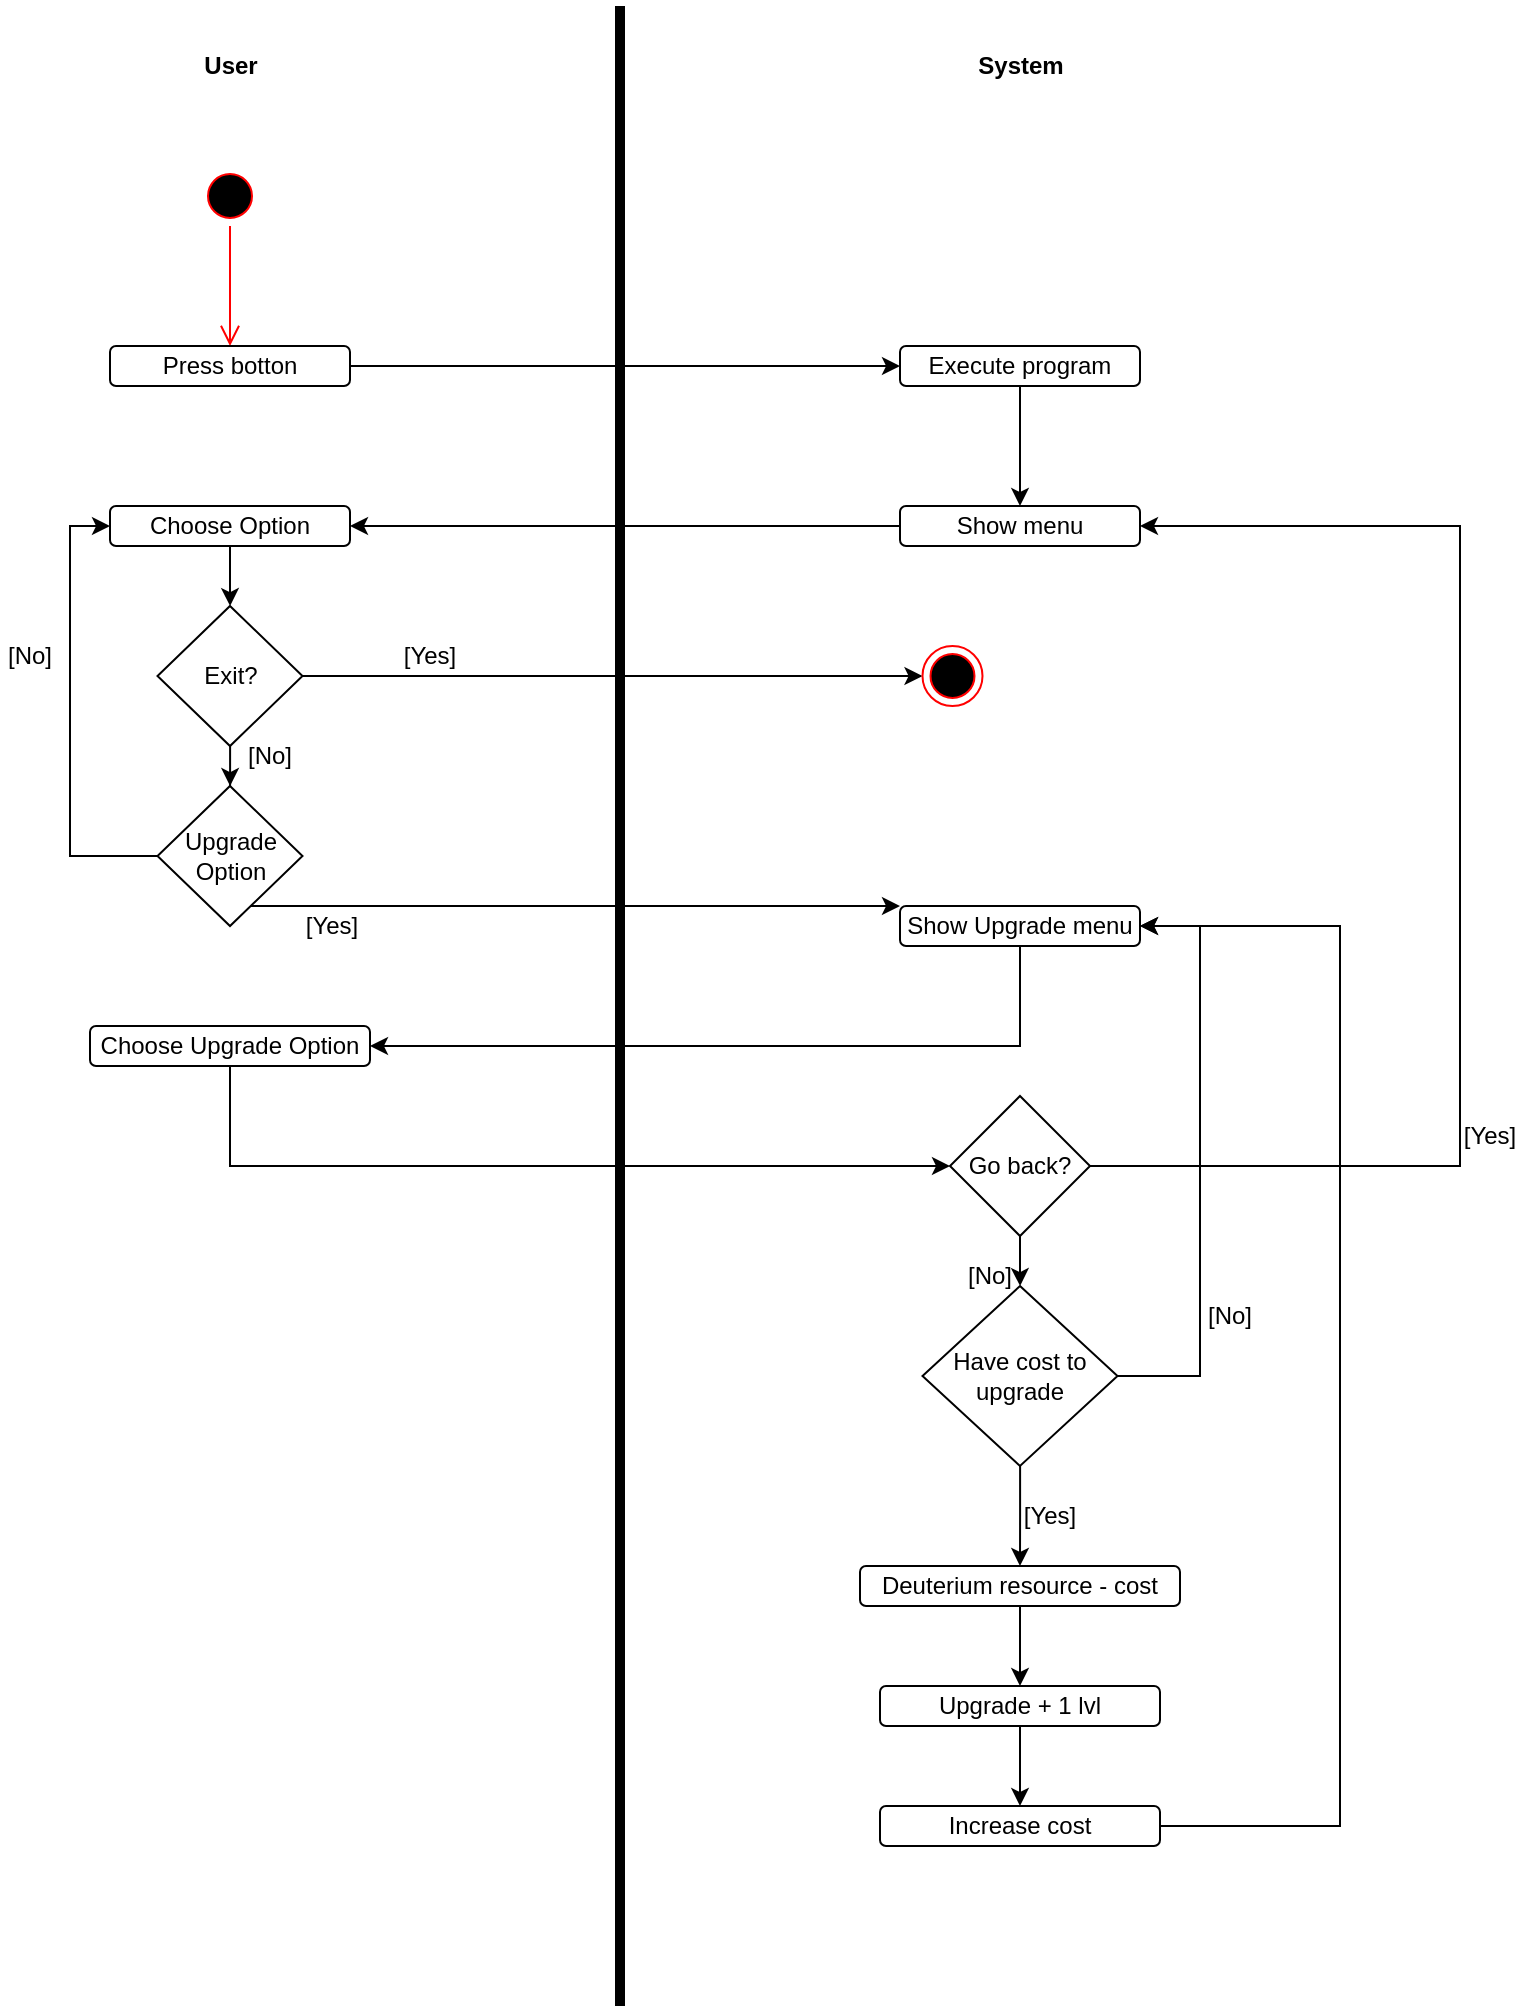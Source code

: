 <mxfile version="18.0.5" type="device"><diagram id="R0LTwF3QoU8q_3BPVLuM" name="Page-1"><mxGraphModel dx="1422" dy="747" grid="1" gridSize="10" guides="1" tooltips="1" connect="1" arrows="1" fold="1" page="1" pageScale="1" pageWidth="827" pageHeight="1169" math="0" shadow="0"><root><mxCell id="0"/><mxCell id="1" parent="0"/><mxCell id="nV2s0oYo6GZ7Bo3WkzMd-1" value="" style="ellipse;html=1;shape=startState;fillColor=#000000;strokeColor=#ff0000;" parent="1" vertex="1"><mxGeometry x="190" y="120" width="30" height="30" as="geometry"/></mxCell><mxCell id="nV2s0oYo6GZ7Bo3WkzMd-2" value="" style="edgeStyle=orthogonalEdgeStyle;html=1;verticalAlign=bottom;endArrow=open;endSize=8;strokeColor=#ff0000;rounded=0;" parent="1" source="nV2s0oYo6GZ7Bo3WkzMd-1" target="nV2s0oYo6GZ7Bo3WkzMd-6" edge="1"><mxGeometry relative="1" as="geometry"><mxPoint x="205" y="200" as="targetPoint"/></mxGeometry></mxCell><mxCell id="nV2s0oYo6GZ7Bo3WkzMd-3" value="&lt;b&gt;User&lt;/b&gt;" style="text;html=1;align=center;verticalAlign=middle;resizable=0;points=[];autosize=1;strokeColor=none;fillColor=none;" parent="1" vertex="1"><mxGeometry x="185" y="60" width="40" height="20" as="geometry"/></mxCell><mxCell id="nV2s0oYo6GZ7Bo3WkzMd-4" value="&lt;b&gt;System&lt;/b&gt;" style="text;html=1;align=center;verticalAlign=middle;resizable=0;points=[];autosize=1;strokeColor=none;fillColor=none;" parent="1" vertex="1"><mxGeometry x="570" y="60" width="60" height="20" as="geometry"/></mxCell><mxCell id="nV2s0oYo6GZ7Bo3WkzMd-5" value="" style="endArrow=none;html=1;rounded=0;strokeWidth=5;" parent="1" edge="1"><mxGeometry width="50" height="50" relative="1" as="geometry"><mxPoint x="400" y="1040" as="sourcePoint"/><mxPoint x="400" y="40" as="targetPoint"/></mxGeometry></mxCell><mxCell id="nV2s0oYo6GZ7Bo3WkzMd-10" style="edgeStyle=orthogonalEdgeStyle;rounded=0;orthogonalLoop=1;jettySize=auto;html=1;strokeWidth=1;" parent="1" source="nV2s0oYo6GZ7Bo3WkzMd-6" target="nV2s0oYo6GZ7Bo3WkzMd-8" edge="1"><mxGeometry relative="1" as="geometry"/></mxCell><mxCell id="nV2s0oYo6GZ7Bo3WkzMd-6" value="Press botton" style="rounded=1;whiteSpace=wrap;html=1;" parent="1" vertex="1"><mxGeometry x="145" y="210" width="120" height="20" as="geometry"/></mxCell><mxCell id="9AJIoPl907BUslkQMHCT-12" style="edgeStyle=orthogonalEdgeStyle;rounded=0;orthogonalLoop=1;jettySize=auto;html=1;" edge="1" parent="1" source="nV2s0oYo6GZ7Bo3WkzMd-7" target="9AJIoPl907BUslkQMHCT-11"><mxGeometry relative="1" as="geometry"/></mxCell><mxCell id="nV2s0oYo6GZ7Bo3WkzMd-7" value="Choose Option " style="rounded=1;whiteSpace=wrap;html=1;" parent="1" vertex="1"><mxGeometry x="145" y="290" width="120" height="20" as="geometry"/></mxCell><mxCell id="nV2s0oYo6GZ7Bo3WkzMd-11" style="edgeStyle=orthogonalEdgeStyle;rounded=0;orthogonalLoop=1;jettySize=auto;html=1;strokeWidth=1;" parent="1" source="nV2s0oYo6GZ7Bo3WkzMd-8" target="nV2s0oYo6GZ7Bo3WkzMd-9" edge="1"><mxGeometry relative="1" as="geometry"/></mxCell><mxCell id="nV2s0oYo6GZ7Bo3WkzMd-8" value="Execute program" style="rounded=1;whiteSpace=wrap;html=1;" parent="1" vertex="1"><mxGeometry x="540" y="210" width="120" height="20" as="geometry"/></mxCell><mxCell id="nV2s0oYo6GZ7Bo3WkzMd-12" style="edgeStyle=orthogonalEdgeStyle;rounded=0;orthogonalLoop=1;jettySize=auto;html=1;strokeWidth=1;" parent="1" source="nV2s0oYo6GZ7Bo3WkzMd-9" target="nV2s0oYo6GZ7Bo3WkzMd-7" edge="1"><mxGeometry relative="1" as="geometry"/></mxCell><mxCell id="nV2s0oYo6GZ7Bo3WkzMd-9" value="Show menu" style="rounded=1;whiteSpace=wrap;html=1;" parent="1" vertex="1"><mxGeometry x="540" y="290" width="120" height="20" as="geometry"/></mxCell><mxCell id="nV2s0oYo6GZ7Bo3WkzMd-15" style="edgeStyle=orthogonalEdgeStyle;rounded=0;orthogonalLoop=1;jettySize=auto;html=1;strokeWidth=1;entryX=0;entryY=0.5;entryDx=0;entryDy=0;" parent="1" source="nV2s0oYo6GZ7Bo3WkzMd-13" target="nV2s0oYo6GZ7Bo3WkzMd-7" edge="1"><mxGeometry relative="1" as="geometry"><Array as="points"><mxPoint x="125" y="465"/><mxPoint x="125" y="300"/></Array></mxGeometry></mxCell><mxCell id="nV2s0oYo6GZ7Bo3WkzMd-18" style="edgeStyle=orthogonalEdgeStyle;rounded=0;orthogonalLoop=1;jettySize=auto;html=1;strokeWidth=1;" parent="1" source="nV2s0oYo6GZ7Bo3WkzMd-13" target="nV2s0oYo6GZ7Bo3WkzMd-17" edge="1"><mxGeometry relative="1" as="geometry"><Array as="points"><mxPoint x="205" y="500"/></Array></mxGeometry></mxCell><mxCell id="nV2s0oYo6GZ7Bo3WkzMd-13" value="Upgrade Option" style="rhombus;whiteSpace=wrap;html=1;" parent="1" vertex="1"><mxGeometry x="168.75" y="430" width="72.5" height="70" as="geometry"/></mxCell><mxCell id="nV2s0oYo6GZ7Bo3WkzMd-16" value="[No]" style="text;html=1;strokeColor=none;fillColor=none;align=center;verticalAlign=middle;whiteSpace=wrap;rounded=0;" parent="1" vertex="1"><mxGeometry x="90" y="360" width="30" height="10" as="geometry"/></mxCell><mxCell id="nV2s0oYo6GZ7Bo3WkzMd-23" style="edgeStyle=orthogonalEdgeStyle;rounded=0;orthogonalLoop=1;jettySize=auto;html=1;strokeWidth=1;" parent="1" source="nV2s0oYo6GZ7Bo3WkzMd-17" target="nV2s0oYo6GZ7Bo3WkzMd-22" edge="1"><mxGeometry relative="1" as="geometry"><Array as="points"><mxPoint x="600" y="560"/></Array></mxGeometry></mxCell><mxCell id="nV2s0oYo6GZ7Bo3WkzMd-17" value="Show Upgrade menu" style="rounded=1;whiteSpace=wrap;html=1;" parent="1" vertex="1"><mxGeometry x="540" y="490" width="120" height="20" as="geometry"/></mxCell><mxCell id="nV2s0oYo6GZ7Bo3WkzMd-19" value="[Yes]" style="text;html=1;strokeColor=none;fillColor=none;align=center;verticalAlign=middle;whiteSpace=wrap;rounded=0;" parent="1" vertex="1"><mxGeometry x="241.25" y="495" width="30" height="10" as="geometry"/></mxCell><mxCell id="9AJIoPl907BUslkQMHCT-4" style="edgeStyle=orthogonalEdgeStyle;rounded=0;orthogonalLoop=1;jettySize=auto;html=1;" edge="1" parent="1" source="nV2s0oYo6GZ7Bo3WkzMd-22" target="9AJIoPl907BUslkQMHCT-3"><mxGeometry relative="1" as="geometry"><Array as="points"><mxPoint x="205" y="620"/></Array></mxGeometry></mxCell><mxCell id="nV2s0oYo6GZ7Bo3WkzMd-22" value="Choose Upgrade Option " style="rounded=1;whiteSpace=wrap;html=1;" parent="1" vertex="1"><mxGeometry x="135" y="550" width="140" height="20" as="geometry"/></mxCell><mxCell id="nV2s0oYo6GZ7Bo3WkzMd-28" style="edgeStyle=orthogonalEdgeStyle;rounded=0;orthogonalLoop=1;jettySize=auto;html=1;strokeWidth=1;" parent="1" source="nV2s0oYo6GZ7Bo3WkzMd-26" target="nV2s0oYo6GZ7Bo3WkzMd-17" edge="1"><mxGeometry relative="1" as="geometry"><Array as="points"><mxPoint x="690" y="725"/><mxPoint x="690" y="500"/></Array></mxGeometry></mxCell><mxCell id="nV2s0oYo6GZ7Bo3WkzMd-40" style="edgeStyle=orthogonalEdgeStyle;rounded=0;orthogonalLoop=1;jettySize=auto;html=1;strokeWidth=1;" parent="1" source="nV2s0oYo6GZ7Bo3WkzMd-26" target="nV2s0oYo6GZ7Bo3WkzMd-35" edge="1"><mxGeometry relative="1" as="geometry"/></mxCell><mxCell id="nV2s0oYo6GZ7Bo3WkzMd-26" value="Have cost to upgrade" style="rhombus;whiteSpace=wrap;html=1;" parent="1" vertex="1"><mxGeometry x="551.25" y="680" width="97.5" height="90" as="geometry"/></mxCell><mxCell id="nV2s0oYo6GZ7Bo3WkzMd-29" value="[No]" style="text;html=1;strokeColor=none;fillColor=none;align=center;verticalAlign=middle;whiteSpace=wrap;rounded=0;" parent="1" vertex="1"><mxGeometry x="690" y="690" width="30" height="10" as="geometry"/></mxCell><mxCell id="nV2s0oYo6GZ7Bo3WkzMd-39" style="edgeStyle=orthogonalEdgeStyle;rounded=0;orthogonalLoop=1;jettySize=auto;html=1;strokeWidth=1;" parent="1" source="nV2s0oYo6GZ7Bo3WkzMd-30" target="nV2s0oYo6GZ7Bo3WkzMd-33" edge="1"><mxGeometry relative="1" as="geometry"/></mxCell><mxCell id="nV2s0oYo6GZ7Bo3WkzMd-30" value="Upgrade + 1 lvl" style="rounded=1;whiteSpace=wrap;html=1;" parent="1" vertex="1"><mxGeometry x="530" y="880" width="140" height="20" as="geometry"/></mxCell><mxCell id="nV2s0oYo6GZ7Bo3WkzMd-32" value="[Yes]" style="text;html=1;strokeColor=none;fillColor=none;align=center;verticalAlign=middle;whiteSpace=wrap;rounded=0;" parent="1" vertex="1"><mxGeometry x="600" y="790" width="30" height="10" as="geometry"/></mxCell><mxCell id="nV2s0oYo6GZ7Bo3WkzMd-41" style="edgeStyle=orthogonalEdgeStyle;rounded=0;orthogonalLoop=1;jettySize=auto;html=1;strokeWidth=1;" parent="1" source="nV2s0oYo6GZ7Bo3WkzMd-33" target="nV2s0oYo6GZ7Bo3WkzMd-17" edge="1"><mxGeometry relative="1" as="geometry"><Array as="points"><mxPoint x="760" y="950"/><mxPoint x="760" y="500"/></Array></mxGeometry></mxCell><mxCell id="nV2s0oYo6GZ7Bo3WkzMd-33" value="Increase cost" style="rounded=1;whiteSpace=wrap;html=1;" parent="1" vertex="1"><mxGeometry x="530" y="940" width="140" height="20" as="geometry"/></mxCell><mxCell id="nV2s0oYo6GZ7Bo3WkzMd-38" style="edgeStyle=orthogonalEdgeStyle;rounded=0;orthogonalLoop=1;jettySize=auto;html=1;strokeWidth=1;" parent="1" source="nV2s0oYo6GZ7Bo3WkzMd-35" target="nV2s0oYo6GZ7Bo3WkzMd-30" edge="1"><mxGeometry relative="1" as="geometry"/></mxCell><mxCell id="nV2s0oYo6GZ7Bo3WkzMd-35" value="Deuterium resource - cost" style="rounded=1;whiteSpace=wrap;html=1;" parent="1" vertex="1"><mxGeometry x="520" y="820" width="160" height="20" as="geometry"/></mxCell><mxCell id="9AJIoPl907BUslkQMHCT-5" style="edgeStyle=orthogonalEdgeStyle;rounded=0;orthogonalLoop=1;jettySize=auto;html=1;" edge="1" parent="1" source="9AJIoPl907BUslkQMHCT-3" target="nV2s0oYo6GZ7Bo3WkzMd-26"><mxGeometry relative="1" as="geometry"/></mxCell><mxCell id="9AJIoPl907BUslkQMHCT-7" style="edgeStyle=orthogonalEdgeStyle;rounded=0;orthogonalLoop=1;jettySize=auto;html=1;" edge="1" parent="1" source="9AJIoPl907BUslkQMHCT-3" target="nV2s0oYo6GZ7Bo3WkzMd-9"><mxGeometry relative="1" as="geometry"><Array as="points"><mxPoint x="820" y="620"/><mxPoint x="820" y="300"/></Array></mxGeometry></mxCell><mxCell id="9AJIoPl907BUslkQMHCT-3" value="Go back?" style="rhombus;whiteSpace=wrap;html=1;" vertex="1" parent="1"><mxGeometry x="565" y="585" width="70" height="70" as="geometry"/></mxCell><mxCell id="9AJIoPl907BUslkQMHCT-6" value="[No]" style="text;html=1;strokeColor=none;fillColor=none;align=center;verticalAlign=middle;whiteSpace=wrap;rounded=0;" vertex="1" parent="1"><mxGeometry x="570" y="670" width="30" height="10" as="geometry"/></mxCell><mxCell id="9AJIoPl907BUslkQMHCT-8" value="[Yes]" style="text;html=1;strokeColor=none;fillColor=none;align=center;verticalAlign=middle;whiteSpace=wrap;rounded=0;" vertex="1" parent="1"><mxGeometry x="820" y="600" width="30" height="10" as="geometry"/></mxCell><mxCell id="9AJIoPl907BUslkQMHCT-13" style="edgeStyle=orthogonalEdgeStyle;rounded=0;orthogonalLoop=1;jettySize=auto;html=1;" edge="1" parent="1" source="9AJIoPl907BUslkQMHCT-11" target="nV2s0oYo6GZ7Bo3WkzMd-13"><mxGeometry relative="1" as="geometry"/></mxCell><mxCell id="9AJIoPl907BUslkQMHCT-14" style="edgeStyle=orthogonalEdgeStyle;rounded=0;orthogonalLoop=1;jettySize=auto;html=1;" edge="1" parent="1" source="9AJIoPl907BUslkQMHCT-11" target="9AJIoPl907BUslkQMHCT-16"><mxGeometry relative="1" as="geometry"><mxPoint x="550" y="375" as="targetPoint"/></mxGeometry></mxCell><mxCell id="9AJIoPl907BUslkQMHCT-11" value="Exit?" style="rhombus;whiteSpace=wrap;html=1;" vertex="1" parent="1"><mxGeometry x="168.75" y="340" width="72.5" height="70" as="geometry"/></mxCell><mxCell id="9AJIoPl907BUslkQMHCT-15" value="[No]" style="text;html=1;strokeColor=none;fillColor=none;align=center;verticalAlign=middle;whiteSpace=wrap;rounded=0;" vertex="1" parent="1"><mxGeometry x="210" y="410" width="30" height="10" as="geometry"/></mxCell><mxCell id="9AJIoPl907BUslkQMHCT-16" value="" style="ellipse;html=1;shape=endState;fillColor=#000000;strokeColor=#ff0000;" vertex="1" parent="1"><mxGeometry x="551.25" y="360" width="30" height="30" as="geometry"/></mxCell><mxCell id="9AJIoPl907BUslkQMHCT-17" value="[Yes]" style="text;html=1;strokeColor=none;fillColor=none;align=center;verticalAlign=middle;whiteSpace=wrap;rounded=0;" vertex="1" parent="1"><mxGeometry x="290" y="360" width="30" height="10" as="geometry"/></mxCell></root></mxGraphModel></diagram></mxfile>